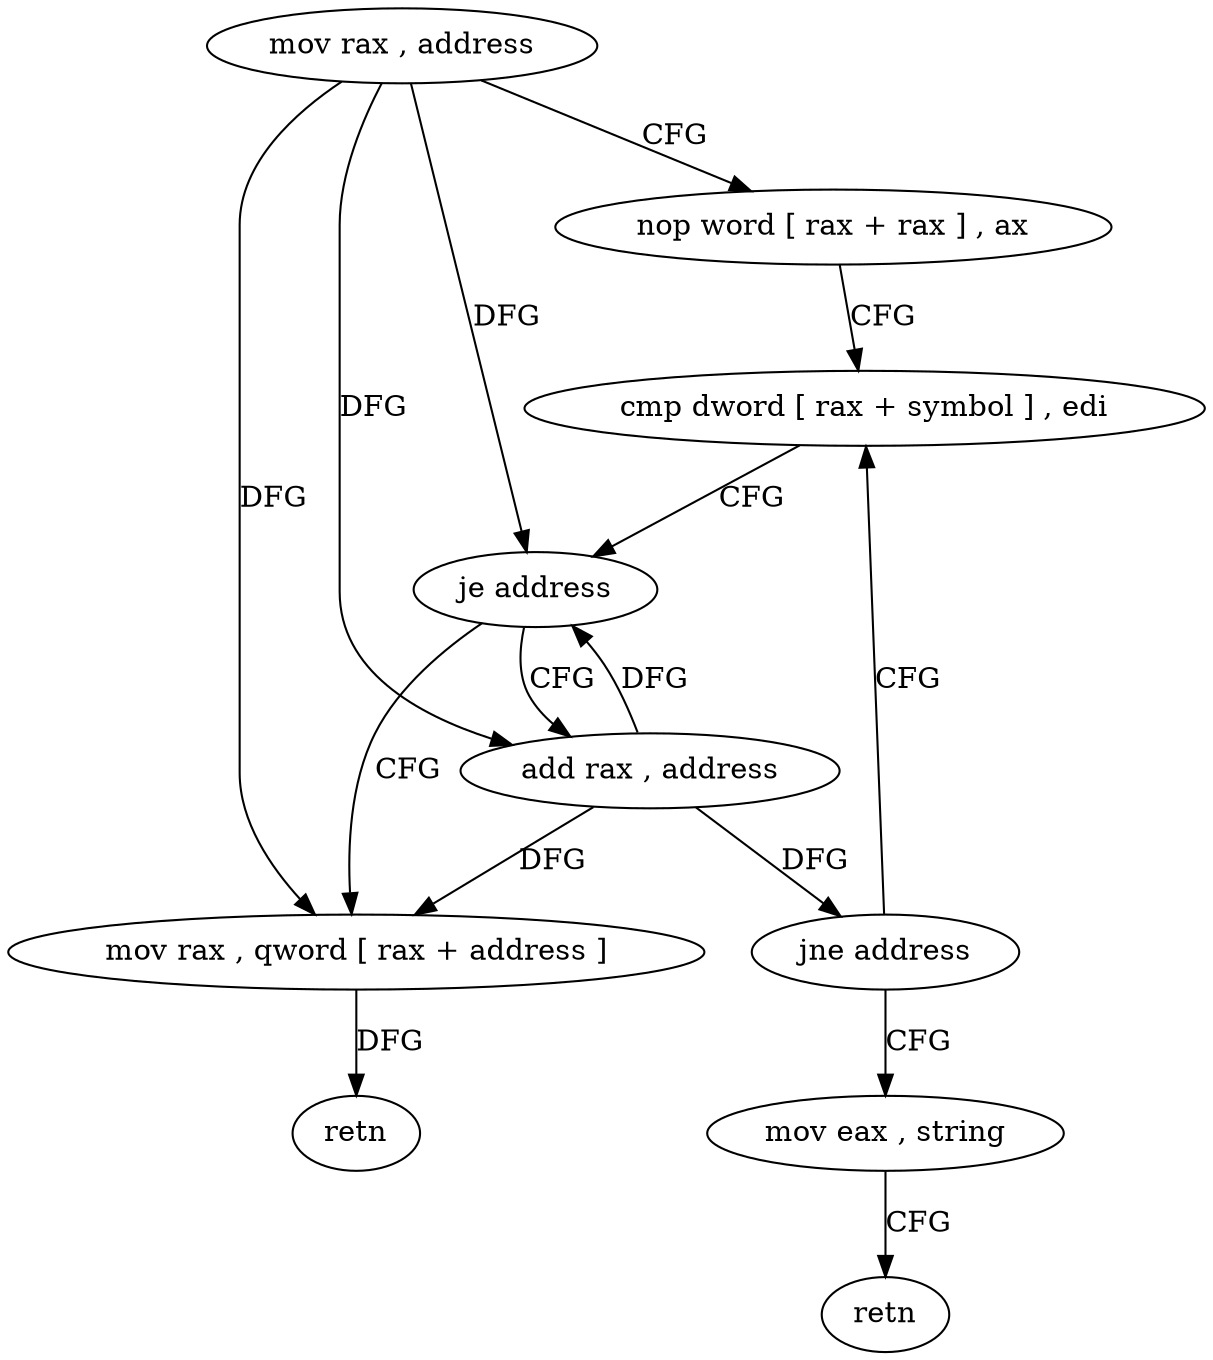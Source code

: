 digraph "func" {
"4224016" [label = "mov rax , address" ]
"4224023" [label = "nop word [ rax + rax ] , ax" ]
"4224032" [label = "cmp dword [ rax + symbol ] , edi" ]
"4224052" [label = "mov rax , qword [ rax + address ]" ]
"4224059" [label = "retn" ]
"4224040" [label = "add rax , address" ]
"4224044" [label = "jne address" ]
"4224046" [label = "mov eax , string" ]
"4224038" [label = "je address" ]
"4224051" [label = "retn" ]
"4224016" -> "4224023" [ label = "CFG" ]
"4224016" -> "4224038" [ label = "DFG" ]
"4224016" -> "4224052" [ label = "DFG" ]
"4224016" -> "4224040" [ label = "DFG" ]
"4224023" -> "4224032" [ label = "CFG" ]
"4224032" -> "4224038" [ label = "CFG" ]
"4224052" -> "4224059" [ label = "DFG" ]
"4224040" -> "4224044" [ label = "DFG" ]
"4224040" -> "4224052" [ label = "DFG" ]
"4224040" -> "4224038" [ label = "DFG" ]
"4224044" -> "4224032" [ label = "CFG" ]
"4224044" -> "4224046" [ label = "CFG" ]
"4224046" -> "4224051" [ label = "CFG" ]
"4224038" -> "4224052" [ label = "CFG" ]
"4224038" -> "4224040" [ label = "CFG" ]
}
